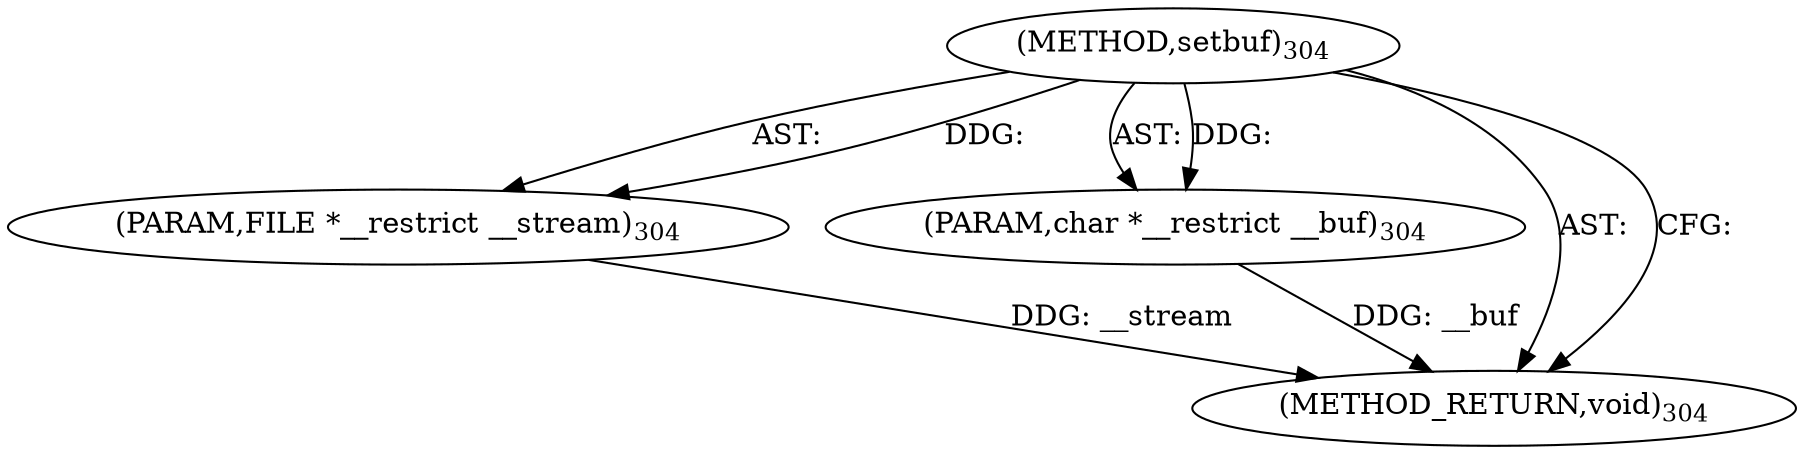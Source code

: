 digraph "setbuf" {  
"2527" [label = <(METHOD,setbuf)<SUB>304</SUB>> ]
"2528" [label = <(PARAM,FILE *__restrict __stream)<SUB>304</SUB>> ]
"2529" [label = <(PARAM,char *__restrict __buf)<SUB>304</SUB>> ]
"2530" [label = <(METHOD_RETURN,void)<SUB>304</SUB>> ]
  "2527" -> "2528"  [ label = "AST: "] 
  "2527" -> "2529"  [ label = "AST: "] 
  "2527" -> "2530"  [ label = "AST: "] 
  "2527" -> "2530"  [ label = "CFG: "] 
  "2528" -> "2530"  [ label = "DDG: __stream"] 
  "2529" -> "2530"  [ label = "DDG: __buf"] 
  "2527" -> "2528"  [ label = "DDG: "] 
  "2527" -> "2529"  [ label = "DDG: "] 
}
